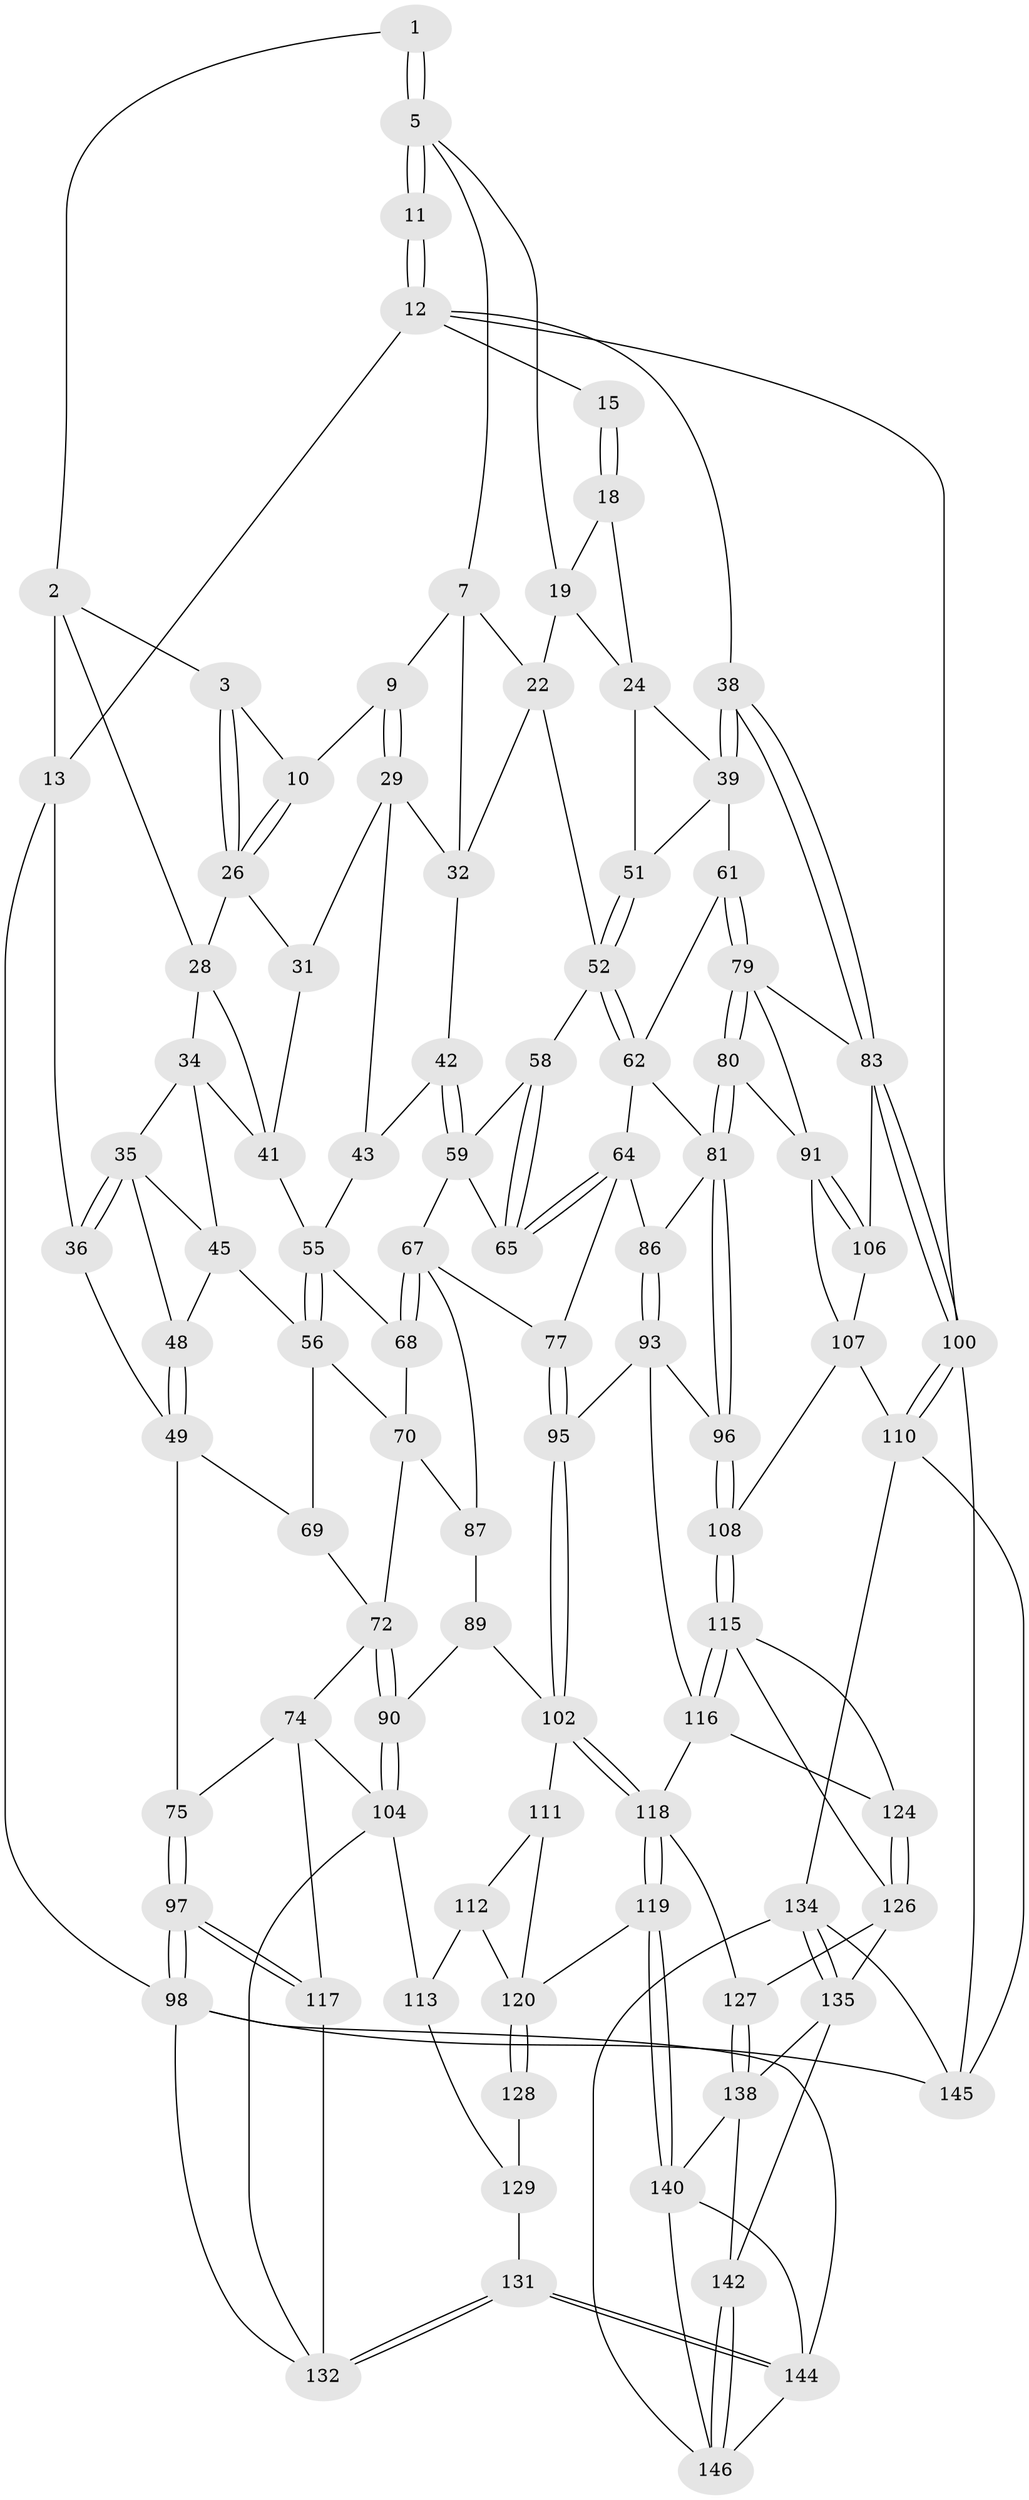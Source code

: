 // Generated by graph-tools (version 1.1) at 2025/52/02/27/25 19:52:41]
// undirected, 94 vertices, 212 edges
graph export_dot {
graph [start="1"]
  node [color=gray90,style=filled];
  1 [pos="+0.5076099043701463+0"];
  2 [pos="+0.23972243893300396+0",super="+14"];
  3 [pos="+0.3917678229670483+0.07595118466696718",super="+4"];
  5 [pos="+0.6592867698833281+0",super="+6"];
  7 [pos="+0.6092473275535552+0.021826760089592247",super="+8"];
  9 [pos="+0.4979579232117083+0.08715294261299414"];
  10 [pos="+0.4888583329121124+0.08680996840097206"];
  11 [pos="+0.6886315680725954+0"];
  12 [pos="+1+0",super="+17"];
  13 [pos="+0+0"];
  15 [pos="+0.8490779432904835+0.04188667900279801",super="+16"];
  18 [pos="+0.827021528662382+0.07690184263748319",super="+20"];
  19 [pos="+0.7656876473543489+0.06592705471081846",super="+21"];
  22 [pos="+0.6663695636701313+0.20399067444725422",super="+23"];
  24 [pos="+0.8768508779814579+0.1611770040075896",super="+25"];
  26 [pos="+0.38756649174611485+0.11734854598207714",super="+27"];
  28 [pos="+0.10876060534900327+0",super="+33"];
  29 [pos="+0.4990615232342616+0.13954376297273413",super="+30"];
  31 [pos="+0.36454247619295377+0.1777188285887752"];
  32 [pos="+0.5307685522724821+0.17093201686877443",super="+37"];
  34 [pos="+0.14923322041877696+0.11859742666925717",super="+44"];
  35 [pos="+0.052469564344877095+0.17110333205563272",super="+46"];
  36 [pos="+0+0"];
  38 [pos="+1+0.19791810544785352"];
  39 [pos="+0.9786011266409382+0.22040548059810022",super="+40"];
  41 [pos="+0.348595803810744+0.1783574598992384",super="+47"];
  42 [pos="+0.465378882067883+0.26013637236761805"];
  43 [pos="+0.41772212831156+0.24205154244282334"];
  45 [pos="+0.15002277625649754+0.18189158233042577",super="+54"];
  48 [pos="+0.02710854573329164+0.27370668937133713"];
  49 [pos="+0+0.29780682263146224",super="+50"];
  51 [pos="+0.7749914605307637+0.2694875251643035"];
  52 [pos="+0.7416440243964886+0.3015151488681173",super="+53"];
  55 [pos="+0.22178658720596295+0.32121848585608953",super="+60"];
  56 [pos="+0.21249046211038733+0.3314401084116332",super="+57"];
  58 [pos="+0.6308759857644389+0.27840636762790955"];
  59 [pos="+0.4699983217277742+0.26639759462024154",super="+66"];
  61 [pos="+0.8484823695761412+0.3658762622050888"];
  62 [pos="+0.753590871927735+0.3317907956226096",super="+63"];
  64 [pos="+0.5709038577880393+0.3815112114867579",super="+76"];
  65 [pos="+0.5689438205250513+0.37591218043605795"];
  67 [pos="+0.41386308830831353+0.4403549221234056",super="+78"];
  68 [pos="+0.3665494239450413+0.39604207520445467"];
  69 [pos="+0.08929428276690038+0.3845896008240418"];
  70 [pos="+0.27699562880538714+0.4426170081960473",super="+71"];
  72 [pos="+0.17569414938356914+0.492337162383611",super="+73"];
  74 [pos="+0.08452923339658548+0.4847507860604335",super="+105"];
  75 [pos="+0+0.41236917608316404"];
  77 [pos="+0.482322080449925+0.48819026135086513"];
  79 [pos="+0.8661566499058501+0.3996426612197352",super="+85"];
  80 [pos="+0.8171431071127709+0.5049827890156096"];
  81 [pos="+0.7465951256166657+0.5169801271908833",super="+82"];
  83 [pos="+1+0.4246355278655561",super="+84"];
  86 [pos="+0.6155427234362253+0.46352602903899465"];
  87 [pos="+0.3568445313342851+0.5097177650650373",super="+88"];
  89 [pos="+0.2839953438629019+0.5737366927218157",super="+101"];
  90 [pos="+0.2102157799053284+0.5505653926668586"];
  91 [pos="+0.8759867703360559+0.5399407224934026",super="+92"];
  93 [pos="+0.6535203745450564+0.5546887302901429",super="+94"];
  95 [pos="+0.5090603940399472+0.6236298331209019"];
  96 [pos="+0.7042199233653905+0.5636787418167306"];
  97 [pos="+0+0.7010905591610309"];
  98 [pos="+0+1",super="+99"];
  100 [pos="+1+0.758266468306174"];
  102 [pos="+0.4338411310408946+0.6643564439654888",super="+103"];
  104 [pos="+0.10179054373912438+0.6907932588665109",super="+114"];
  106 [pos="+0.91960417429364+0.5600839013878918"];
  107 [pos="+0.8134018227081088+0.6945188548470947",super="+109"];
  108 [pos="+0.7651999716912612+0.695662710730325"];
  110 [pos="+1+0.7600594921447094",super="+133"];
  111 [pos="+0.27795761861136986+0.6493973743977329"];
  112 [pos="+0.18032479141160682+0.7009424862023279"];
  113 [pos="+0.15938973306739693+0.7041463233860477"];
  115 [pos="+0.7445040143577982+0.7177236644086603",super="+125"];
  116 [pos="+0.5233585659821139+0.6273244211367067",super="+122"];
  117 [pos="+0+0.6971663541639882"];
  118 [pos="+0.4065372912409641+0.788713553525268",super="+123"];
  119 [pos="+0.3920720068585225+0.8074084776835677"];
  120 [pos="+0.3400864925376463+0.8249531479305293",super="+121"];
  124 [pos="+0.5540152175173871+0.6750155865313443"];
  126 [pos="+0.6328719572950928+0.7994399394488192",super="+136"];
  127 [pos="+0.5756732570184864+0.8245555870163631"];
  128 [pos="+0.2919503433541041+0.8668302774093805"];
  129 [pos="+0.15988197351284814+0.7048044999455091",super="+130"];
  131 [pos="+0.2173056681380999+0.9669113061774811"];
  132 [pos="+0.17288330417048836+0.9242289667715395",super="+137"];
  134 [pos="+0.7750997616633941+0.9408896220525875",super="+147"];
  135 [pos="+0.7374018076511734+0.8998141545895276",super="+141"];
  138 [pos="+0.570969623697057+0.8469267879131589",super="+139"];
  140 [pos="+0.4576827035295679+0.9092795516812601",super="+143"];
  142 [pos="+0.575909942171133+0.9721484080484792"];
  144 [pos="+0.22186690382646468+1",super="+149"];
  145 [pos="+1+1"];
  146 [pos="+0.5424307895007792+1",super="+148"];
  1 -- 2;
  1 -- 5;
  1 -- 5;
  2 -- 3;
  2 -- 28;
  2 -- 13;
  3 -- 26;
  3 -- 26;
  3 -- 10;
  5 -- 11;
  5 -- 11;
  5 -- 19;
  5 -- 7;
  7 -- 22;
  7 -- 32;
  7 -- 9;
  9 -- 10;
  9 -- 29;
  9 -- 29;
  10 -- 26;
  10 -- 26;
  11 -- 12;
  11 -- 12;
  12 -- 13;
  12 -- 100;
  12 -- 38;
  12 -- 15;
  13 -- 36;
  13 -- 98;
  15 -- 18 [weight=2];
  15 -- 18;
  18 -- 19;
  18 -- 24;
  19 -- 22;
  19 -- 24;
  22 -- 52;
  22 -- 32;
  24 -- 51;
  24 -- 39;
  26 -- 28;
  26 -- 31;
  28 -- 41;
  28 -- 34;
  29 -- 32;
  29 -- 43;
  29 -- 31;
  31 -- 41;
  32 -- 42;
  34 -- 35;
  34 -- 45;
  34 -- 41;
  35 -- 36;
  35 -- 36;
  35 -- 48;
  35 -- 45;
  36 -- 49;
  38 -- 39;
  38 -- 39;
  38 -- 83;
  38 -- 83;
  39 -- 61;
  39 -- 51;
  41 -- 55;
  42 -- 43;
  42 -- 59;
  42 -- 59;
  43 -- 55;
  45 -- 48;
  45 -- 56;
  48 -- 49;
  48 -- 49;
  49 -- 69;
  49 -- 75;
  51 -- 52;
  51 -- 52;
  52 -- 62;
  52 -- 62;
  52 -- 58;
  55 -- 56;
  55 -- 56;
  55 -- 68;
  56 -- 69;
  56 -- 70;
  58 -- 59;
  58 -- 65;
  58 -- 65;
  59 -- 65;
  59 -- 67;
  61 -- 62;
  61 -- 79;
  61 -- 79;
  62 -- 64;
  62 -- 81;
  64 -- 65;
  64 -- 65;
  64 -- 77;
  64 -- 86;
  67 -- 68;
  67 -- 68;
  67 -- 77;
  67 -- 87;
  68 -- 70;
  69 -- 72;
  70 -- 87;
  70 -- 72;
  72 -- 90;
  72 -- 90;
  72 -- 74;
  74 -- 75;
  74 -- 104;
  74 -- 117;
  75 -- 97;
  75 -- 97;
  77 -- 95;
  77 -- 95;
  79 -- 80;
  79 -- 80;
  79 -- 91;
  79 -- 83;
  80 -- 81;
  80 -- 81;
  80 -- 91;
  81 -- 96;
  81 -- 96;
  81 -- 86;
  83 -- 100;
  83 -- 100;
  83 -- 106;
  86 -- 93;
  86 -- 93;
  87 -- 89 [weight=2];
  89 -- 90;
  89 -- 102;
  90 -- 104;
  90 -- 104;
  91 -- 106;
  91 -- 106;
  91 -- 107;
  93 -- 96;
  93 -- 116;
  93 -- 95;
  95 -- 102;
  95 -- 102;
  96 -- 108;
  96 -- 108;
  97 -- 98;
  97 -- 98;
  97 -- 117;
  97 -- 117;
  98 -- 145;
  98 -- 144;
  98 -- 132;
  100 -- 110;
  100 -- 110;
  100 -- 145;
  102 -- 118;
  102 -- 118;
  102 -- 111;
  104 -- 113;
  104 -- 132;
  106 -- 107;
  107 -- 108;
  107 -- 110;
  108 -- 115;
  108 -- 115;
  110 -- 145;
  110 -- 134;
  111 -- 112;
  111 -- 120;
  112 -- 113;
  112 -- 120;
  113 -- 129;
  115 -- 116;
  115 -- 116;
  115 -- 124;
  115 -- 126;
  116 -- 124;
  116 -- 118;
  117 -- 132;
  118 -- 119;
  118 -- 119;
  118 -- 127;
  119 -- 120;
  119 -- 140;
  119 -- 140;
  120 -- 128;
  120 -- 128;
  124 -- 126;
  124 -- 126;
  126 -- 127;
  126 -- 135;
  127 -- 138;
  127 -- 138;
  128 -- 129 [weight=2];
  129 -- 131;
  131 -- 132;
  131 -- 132;
  131 -- 144;
  131 -- 144;
  134 -- 135;
  134 -- 135;
  134 -- 145;
  134 -- 146;
  135 -- 138;
  135 -- 142;
  138 -- 140;
  138 -- 142;
  140 -- 144;
  140 -- 146;
  142 -- 146;
  142 -- 146;
  144 -- 146;
}
